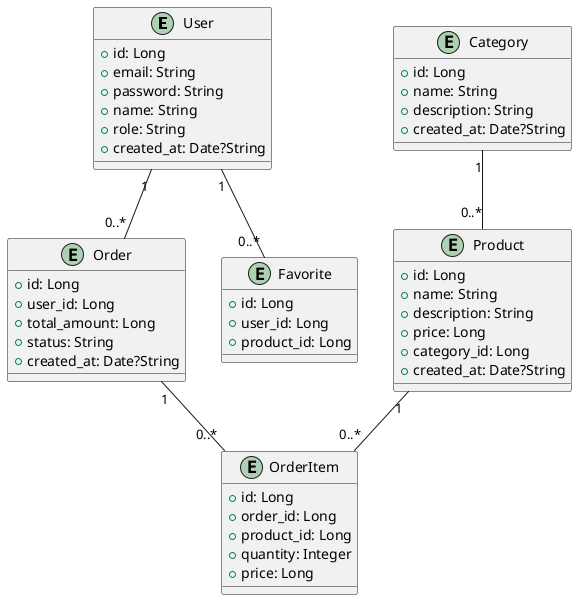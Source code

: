 @startuml
'https://plantuml.com/sequence-diagram

entity User {
    + id: Long
    + email: String
    + password: String
    + name: String
    + role: String
    + created_at: Date?String
}

entity Product {
    + id: Long
    + name: String
    + description: String
    + price: Long
    + category_id: Long
    + created_at: Date?String
}

entity Category {
    + id: Long
    + name: String
    + description: String
    + created_at: Date?String
}

entity Order {
    + id: Long
    + user_id: Long
    + total_amount: Long
    + status: String
    + created_at: Date?String
}

entity OrderItem {
    + id: Long
    + order_id: Long
    + product_id: Long
    + quantity: Integer
    + price: Long
}

entity Favorite {
    + id: Long
    + user_id: Long
    + product_id: Long
}
User "1" -- "0..*" Order
User "1" -- "0..*" Favorite
Category "1" -- "0..*" Product
Order "1" -- "0..*" OrderItem
Product "1" -- "0..*" OrderItem
@enduml